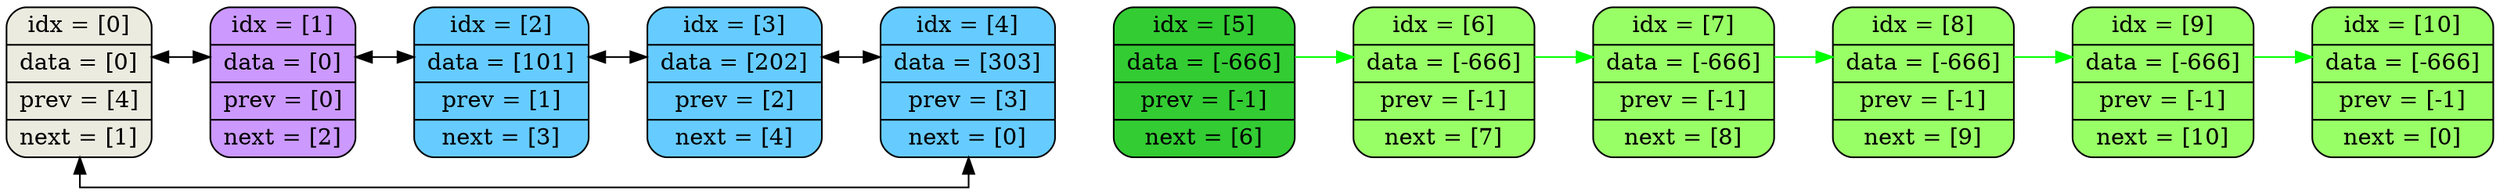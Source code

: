 digraph G {
	rankdir=LR;
	splines=ortho;
	node [shape=octagon; style="filled"; fillcolor="#ff8080"];
	element0 [shape=Mrecord; style="filled"; fillcolor="#ebebe0"; label = "idx = [0] | data = [0] | prev = [4] | next = [1] "];
	element1 [shape=Mrecord; style="filled"; fillcolor="#cc99ff"; label = "idx = [1] | data = [0] | prev = [0] | next = [2] "];
	element2 [shape=Mrecord; style="filled"; fillcolor="#66ccff"; label = "idx = [2] | data = [101] | prev = [1] | next = [3] "];
	element3 [shape=Mrecord; style="filled"; fillcolor="#66ccff"; label = "idx = [3] | data = [202] | prev = [2] | next = [4] "];
	element4 [shape=Mrecord; style="filled"; fillcolor="#66ccff"; label = "idx = [4] | data = [303] | prev = [3] | next = [0] "];
	element5 [shape=Mrecord; style="filled"; fillcolor="#33cc33"; label = "idx = [5] | data = [-666] | prev = [-1] | next = [6] "];
	element6 [shape=Mrecord; style="filled"; fillcolor="#99ff66"; label = "idx = [6] | data = [-666] | prev = [-1] | next = [7] "];
	element7 [shape=Mrecord; style="filled"; fillcolor="#99ff66"; label = "idx = [7] | data = [-666] | prev = [-1] | next = [8] "];
	element8 [shape=Mrecord; style="filled"; fillcolor="#99ff66"; label = "idx = [8] | data = [-666] | prev = [-1] | next = [9] "];
	element9 [shape=Mrecord; style="filled"; fillcolor="#99ff66"; label = "idx = [9] | data = [-666] | prev = [-1] | next = [10] "];
	element10 [shape=Mrecord; style="filled"; fillcolor="#99ff66"; label = "idx = [10] | data = [-666] | prev = [-1] | next = [0] "];
	edge [color=invis];
	element0->element1;
	element1->element2;
	element2->element3;
	element3->element4;
	element4->element5;
	element5->element6;
	element6->element7;
	element7->element8;
	element8->element9;
	element9->element10;
	edge [style=""];
	element0->element1[dir=both, color=black; constraint=false];
	element1->element2[dir=both, color=black; constraint=false];
	element2->element3[dir=both, color=black; constraint=false];
	element3->element4[dir=both, color=black; constraint=false];
	element4->element0[dir=both, color=black; constraint=false];
	element5->element6[color=green; constraint=false];
	element6->element7[color=green; constraint=false];
	element7->element8[color=green; constraint=false];
	element8->element9[color=green; constraint=false];
	element9->element10[color=green; constraint=false];
}